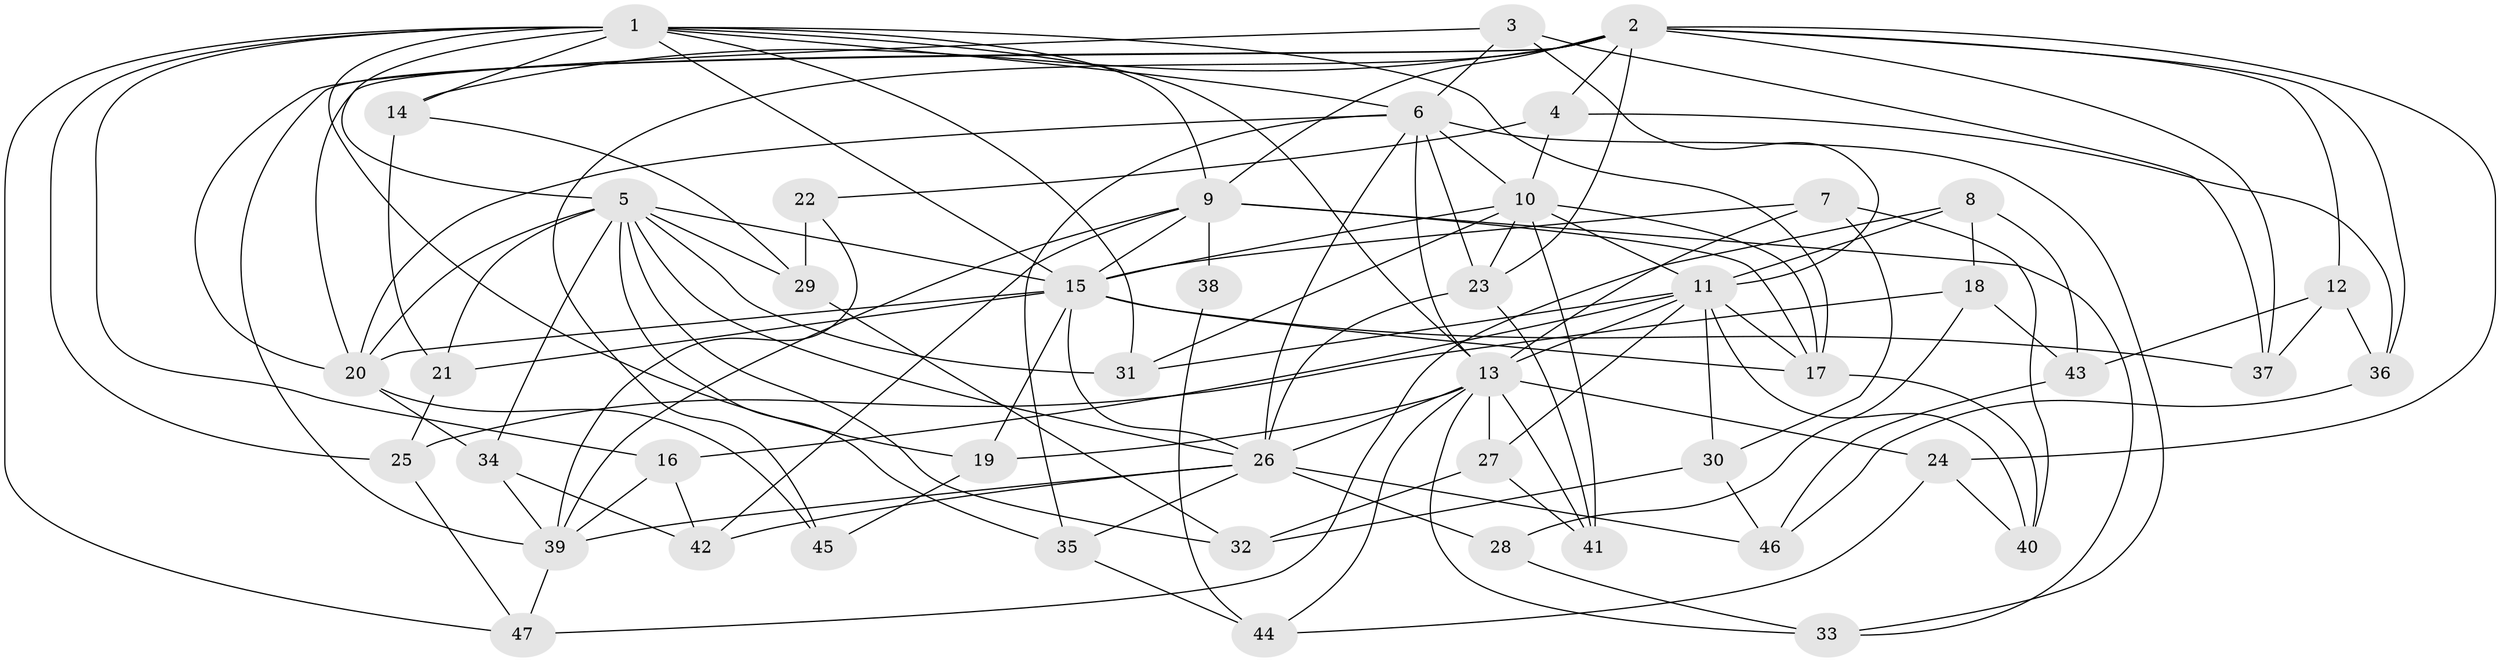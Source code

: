 // original degree distribution, {4: 1.0}
// Generated by graph-tools (version 1.1) at 2025/38/03/09/25 02:38:00]
// undirected, 47 vertices, 126 edges
graph export_dot {
graph [start="1"]
  node [color=gray90,style=filled];
  1;
  2;
  3;
  4;
  5;
  6;
  7;
  8;
  9;
  10;
  11;
  12;
  13;
  14;
  15;
  16;
  17;
  18;
  19;
  20;
  21;
  22;
  23;
  24;
  25;
  26;
  27;
  28;
  29;
  30;
  31;
  32;
  33;
  34;
  35;
  36;
  37;
  38;
  39;
  40;
  41;
  42;
  43;
  44;
  45;
  46;
  47;
  1 -- 5 [weight=1.0];
  1 -- 6 [weight=1.0];
  1 -- 9 [weight=1.0];
  1 -- 13 [weight=1.0];
  1 -- 14 [weight=1.0];
  1 -- 15 [weight=1.0];
  1 -- 16 [weight=1.0];
  1 -- 17 [weight=1.0];
  1 -- 19 [weight=1.0];
  1 -- 25 [weight=1.0];
  1 -- 31 [weight=1.0];
  1 -- 47 [weight=1.0];
  2 -- 4 [weight=1.0];
  2 -- 9 [weight=1.0];
  2 -- 12 [weight=1.0];
  2 -- 14 [weight=1.0];
  2 -- 20 [weight=1.0];
  2 -- 23 [weight=2.0];
  2 -- 24 [weight=1.0];
  2 -- 36 [weight=1.0];
  2 -- 37 [weight=1.0];
  2 -- 39 [weight=1.0];
  2 -- 45 [weight=1.0];
  3 -- 6 [weight=1.0];
  3 -- 11 [weight=1.0];
  3 -- 20 [weight=1.0];
  3 -- 37 [weight=1.0];
  4 -- 10 [weight=1.0];
  4 -- 22 [weight=1.0];
  4 -- 36 [weight=1.0];
  5 -- 15 [weight=1.0];
  5 -- 20 [weight=1.0];
  5 -- 21 [weight=1.0];
  5 -- 26 [weight=1.0];
  5 -- 29 [weight=1.0];
  5 -- 31 [weight=1.0];
  5 -- 32 [weight=1.0];
  5 -- 34 [weight=1.0];
  5 -- 35 [weight=1.0];
  6 -- 10 [weight=2.0];
  6 -- 13 [weight=1.0];
  6 -- 20 [weight=1.0];
  6 -- 23 [weight=1.0];
  6 -- 26 [weight=1.0];
  6 -- 33 [weight=1.0];
  6 -- 35 [weight=1.0];
  7 -- 13 [weight=1.0];
  7 -- 15 [weight=1.0];
  7 -- 30 [weight=1.0];
  7 -- 40 [weight=1.0];
  8 -- 11 [weight=1.0];
  8 -- 18 [weight=1.0];
  8 -- 43 [weight=1.0];
  8 -- 47 [weight=1.0];
  9 -- 15 [weight=1.0];
  9 -- 17 [weight=3.0];
  9 -- 33 [weight=1.0];
  9 -- 38 [weight=3.0];
  9 -- 39 [weight=1.0];
  9 -- 42 [weight=1.0];
  10 -- 11 [weight=1.0];
  10 -- 15 [weight=2.0];
  10 -- 17 [weight=1.0];
  10 -- 23 [weight=1.0];
  10 -- 31 [weight=1.0];
  10 -- 41 [weight=1.0];
  11 -- 13 [weight=1.0];
  11 -- 16 [weight=1.0];
  11 -- 17 [weight=1.0];
  11 -- 27 [weight=1.0];
  11 -- 30 [weight=1.0];
  11 -- 31 [weight=1.0];
  11 -- 40 [weight=1.0];
  12 -- 36 [weight=1.0];
  12 -- 37 [weight=1.0];
  12 -- 43 [weight=1.0];
  13 -- 19 [weight=1.0];
  13 -- 24 [weight=1.0];
  13 -- 26 [weight=2.0];
  13 -- 27 [weight=1.0];
  13 -- 33 [weight=1.0];
  13 -- 41 [weight=1.0];
  13 -- 44 [weight=1.0];
  14 -- 21 [weight=1.0];
  14 -- 29 [weight=1.0];
  15 -- 17 [weight=1.0];
  15 -- 19 [weight=1.0];
  15 -- 20 [weight=1.0];
  15 -- 21 [weight=1.0];
  15 -- 26 [weight=1.0];
  15 -- 37 [weight=1.0];
  16 -- 39 [weight=1.0];
  16 -- 42 [weight=1.0];
  17 -- 40 [weight=1.0];
  18 -- 25 [weight=1.0];
  18 -- 28 [weight=1.0];
  18 -- 43 [weight=1.0];
  19 -- 45 [weight=1.0];
  20 -- 34 [weight=1.0];
  20 -- 45 [weight=2.0];
  21 -- 25 [weight=1.0];
  22 -- 29 [weight=1.0];
  22 -- 39 [weight=2.0];
  23 -- 26 [weight=1.0];
  23 -- 41 [weight=1.0];
  24 -- 40 [weight=1.0];
  24 -- 44 [weight=1.0];
  25 -- 47 [weight=1.0];
  26 -- 28 [weight=2.0];
  26 -- 35 [weight=1.0];
  26 -- 39 [weight=1.0];
  26 -- 42 [weight=1.0];
  26 -- 46 [weight=1.0];
  27 -- 32 [weight=1.0];
  27 -- 41 [weight=1.0];
  28 -- 33 [weight=1.0];
  29 -- 32 [weight=1.0];
  30 -- 32 [weight=1.0];
  30 -- 46 [weight=1.0];
  34 -- 39 [weight=1.0];
  34 -- 42 [weight=1.0];
  35 -- 44 [weight=1.0];
  36 -- 46 [weight=1.0];
  38 -- 44 [weight=1.0];
  39 -- 47 [weight=1.0];
  43 -- 46 [weight=1.0];
}
